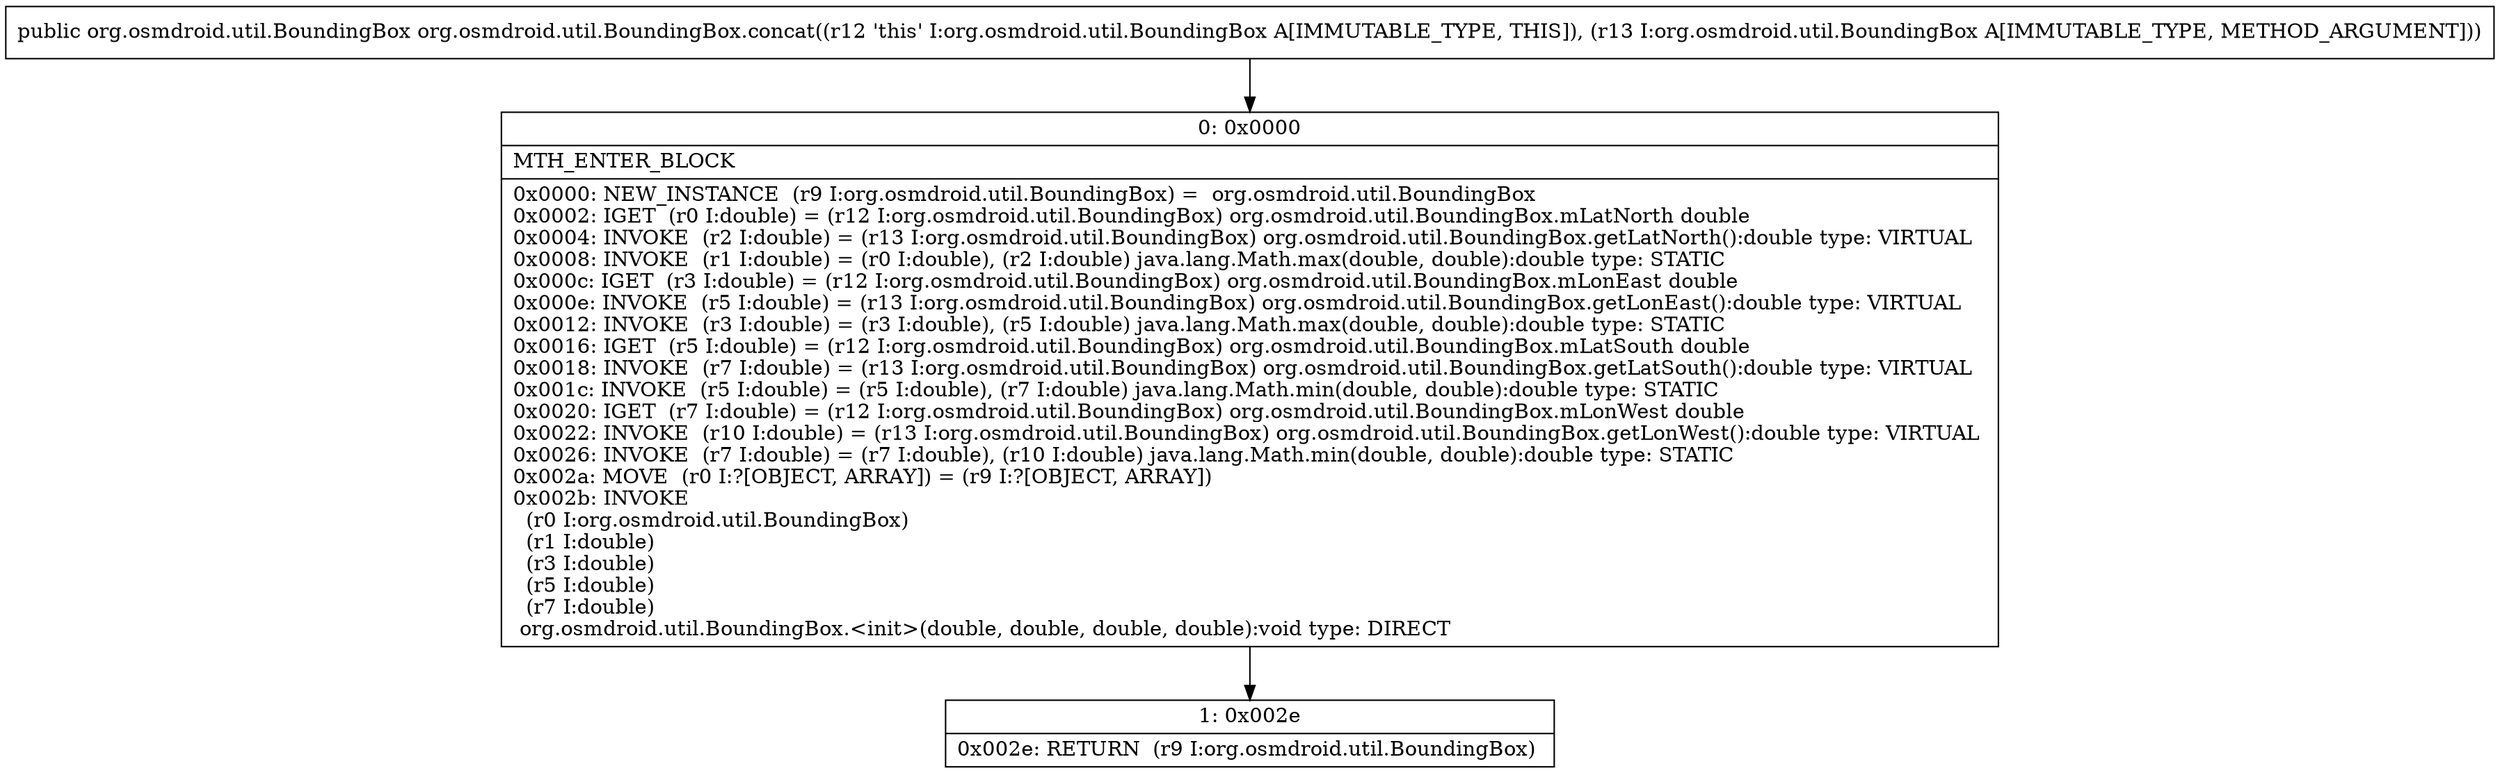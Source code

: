 digraph "CFG fororg.osmdroid.util.BoundingBox.concat(Lorg\/osmdroid\/util\/BoundingBox;)Lorg\/osmdroid\/util\/BoundingBox;" {
Node_0 [shape=record,label="{0\:\ 0x0000|MTH_ENTER_BLOCK\l|0x0000: NEW_INSTANCE  (r9 I:org.osmdroid.util.BoundingBox) =  org.osmdroid.util.BoundingBox \l0x0002: IGET  (r0 I:double) = (r12 I:org.osmdroid.util.BoundingBox) org.osmdroid.util.BoundingBox.mLatNorth double \l0x0004: INVOKE  (r2 I:double) = (r13 I:org.osmdroid.util.BoundingBox) org.osmdroid.util.BoundingBox.getLatNorth():double type: VIRTUAL \l0x0008: INVOKE  (r1 I:double) = (r0 I:double), (r2 I:double) java.lang.Math.max(double, double):double type: STATIC \l0x000c: IGET  (r3 I:double) = (r12 I:org.osmdroid.util.BoundingBox) org.osmdroid.util.BoundingBox.mLonEast double \l0x000e: INVOKE  (r5 I:double) = (r13 I:org.osmdroid.util.BoundingBox) org.osmdroid.util.BoundingBox.getLonEast():double type: VIRTUAL \l0x0012: INVOKE  (r3 I:double) = (r3 I:double), (r5 I:double) java.lang.Math.max(double, double):double type: STATIC \l0x0016: IGET  (r5 I:double) = (r12 I:org.osmdroid.util.BoundingBox) org.osmdroid.util.BoundingBox.mLatSouth double \l0x0018: INVOKE  (r7 I:double) = (r13 I:org.osmdroid.util.BoundingBox) org.osmdroid.util.BoundingBox.getLatSouth():double type: VIRTUAL \l0x001c: INVOKE  (r5 I:double) = (r5 I:double), (r7 I:double) java.lang.Math.min(double, double):double type: STATIC \l0x0020: IGET  (r7 I:double) = (r12 I:org.osmdroid.util.BoundingBox) org.osmdroid.util.BoundingBox.mLonWest double \l0x0022: INVOKE  (r10 I:double) = (r13 I:org.osmdroid.util.BoundingBox) org.osmdroid.util.BoundingBox.getLonWest():double type: VIRTUAL \l0x0026: INVOKE  (r7 I:double) = (r7 I:double), (r10 I:double) java.lang.Math.min(double, double):double type: STATIC \l0x002a: MOVE  (r0 I:?[OBJECT, ARRAY]) = (r9 I:?[OBJECT, ARRAY]) \l0x002b: INVOKE  \l  (r0 I:org.osmdroid.util.BoundingBox)\l  (r1 I:double)\l  (r3 I:double)\l  (r5 I:double)\l  (r7 I:double)\l org.osmdroid.util.BoundingBox.\<init\>(double, double, double, double):void type: DIRECT \l}"];
Node_1 [shape=record,label="{1\:\ 0x002e|0x002e: RETURN  (r9 I:org.osmdroid.util.BoundingBox) \l}"];
MethodNode[shape=record,label="{public org.osmdroid.util.BoundingBox org.osmdroid.util.BoundingBox.concat((r12 'this' I:org.osmdroid.util.BoundingBox A[IMMUTABLE_TYPE, THIS]), (r13 I:org.osmdroid.util.BoundingBox A[IMMUTABLE_TYPE, METHOD_ARGUMENT])) }"];
MethodNode -> Node_0;
Node_0 -> Node_1;
}

